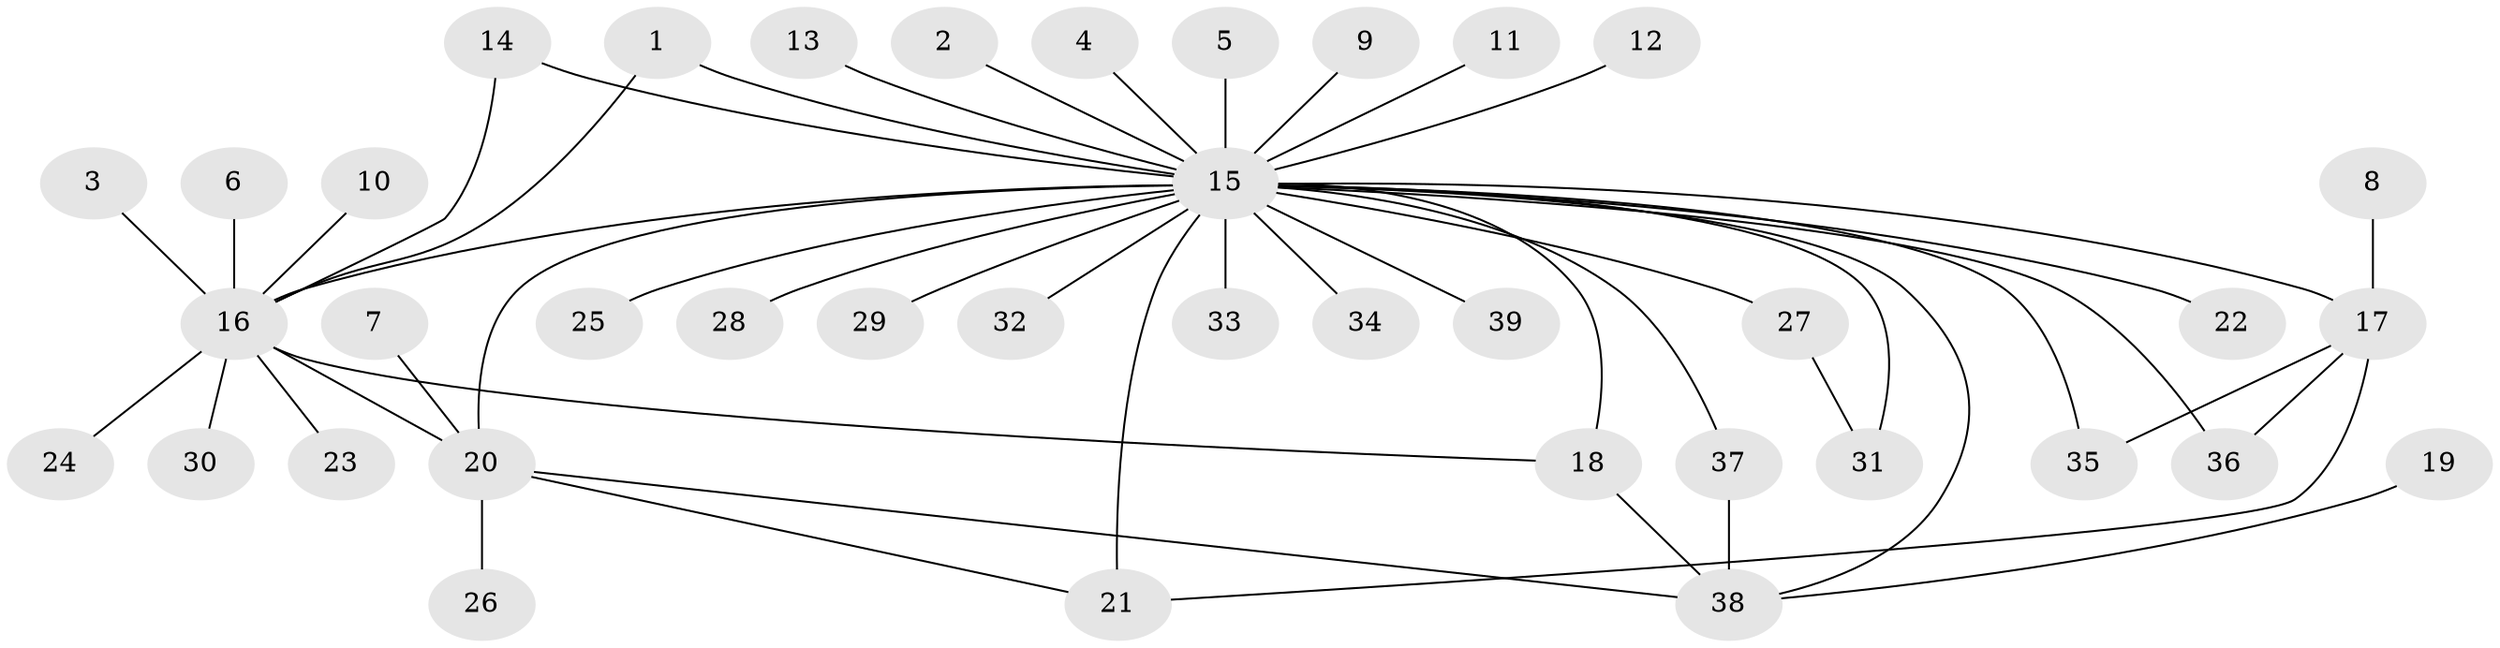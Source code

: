 // original degree distribution, {37: 0.01282051282051282, 2: 0.24358974358974358, 1: 0.5128205128205128, 5: 0.05128205128205128, 16: 0.01282051282051282, 3: 0.0641025641025641, 4: 0.08974358974358974, 6: 0.01282051282051282}
// Generated by graph-tools (version 1.1) at 2025/49/03/09/25 03:49:51]
// undirected, 39 vertices, 50 edges
graph export_dot {
graph [start="1"]
  node [color=gray90,style=filled];
  1;
  2;
  3;
  4;
  5;
  6;
  7;
  8;
  9;
  10;
  11;
  12;
  13;
  14;
  15;
  16;
  17;
  18;
  19;
  20;
  21;
  22;
  23;
  24;
  25;
  26;
  27;
  28;
  29;
  30;
  31;
  32;
  33;
  34;
  35;
  36;
  37;
  38;
  39;
  1 -- 15 [weight=1.0];
  1 -- 16 [weight=1.0];
  2 -- 15 [weight=1.0];
  3 -- 16 [weight=1.0];
  4 -- 15 [weight=1.0];
  5 -- 15 [weight=1.0];
  6 -- 16 [weight=1.0];
  7 -- 20 [weight=1.0];
  8 -- 17 [weight=1.0];
  9 -- 15 [weight=1.0];
  10 -- 16 [weight=1.0];
  11 -- 15 [weight=1.0];
  12 -- 15 [weight=1.0];
  13 -- 15 [weight=1.0];
  14 -- 15 [weight=1.0];
  14 -- 16 [weight=1.0];
  15 -- 16 [weight=2.0];
  15 -- 17 [weight=1.0];
  15 -- 18 [weight=2.0];
  15 -- 20 [weight=3.0];
  15 -- 21 [weight=1.0];
  15 -- 22 [weight=1.0];
  15 -- 25 [weight=1.0];
  15 -- 27 [weight=1.0];
  15 -- 28 [weight=1.0];
  15 -- 29 [weight=1.0];
  15 -- 31 [weight=1.0];
  15 -- 32 [weight=1.0];
  15 -- 33 [weight=1.0];
  15 -- 34 [weight=1.0];
  15 -- 35 [weight=1.0];
  15 -- 36 [weight=1.0];
  15 -- 37 [weight=1.0];
  15 -- 38 [weight=1.0];
  15 -- 39 [weight=1.0];
  16 -- 18 [weight=1.0];
  16 -- 20 [weight=2.0];
  16 -- 23 [weight=1.0];
  16 -- 24 [weight=1.0];
  16 -- 30 [weight=1.0];
  17 -- 21 [weight=1.0];
  17 -- 35 [weight=1.0];
  17 -- 36 [weight=1.0];
  18 -- 38 [weight=1.0];
  19 -- 38 [weight=1.0];
  20 -- 21 [weight=1.0];
  20 -- 26 [weight=1.0];
  20 -- 38 [weight=1.0];
  27 -- 31 [weight=1.0];
  37 -- 38 [weight=1.0];
}
